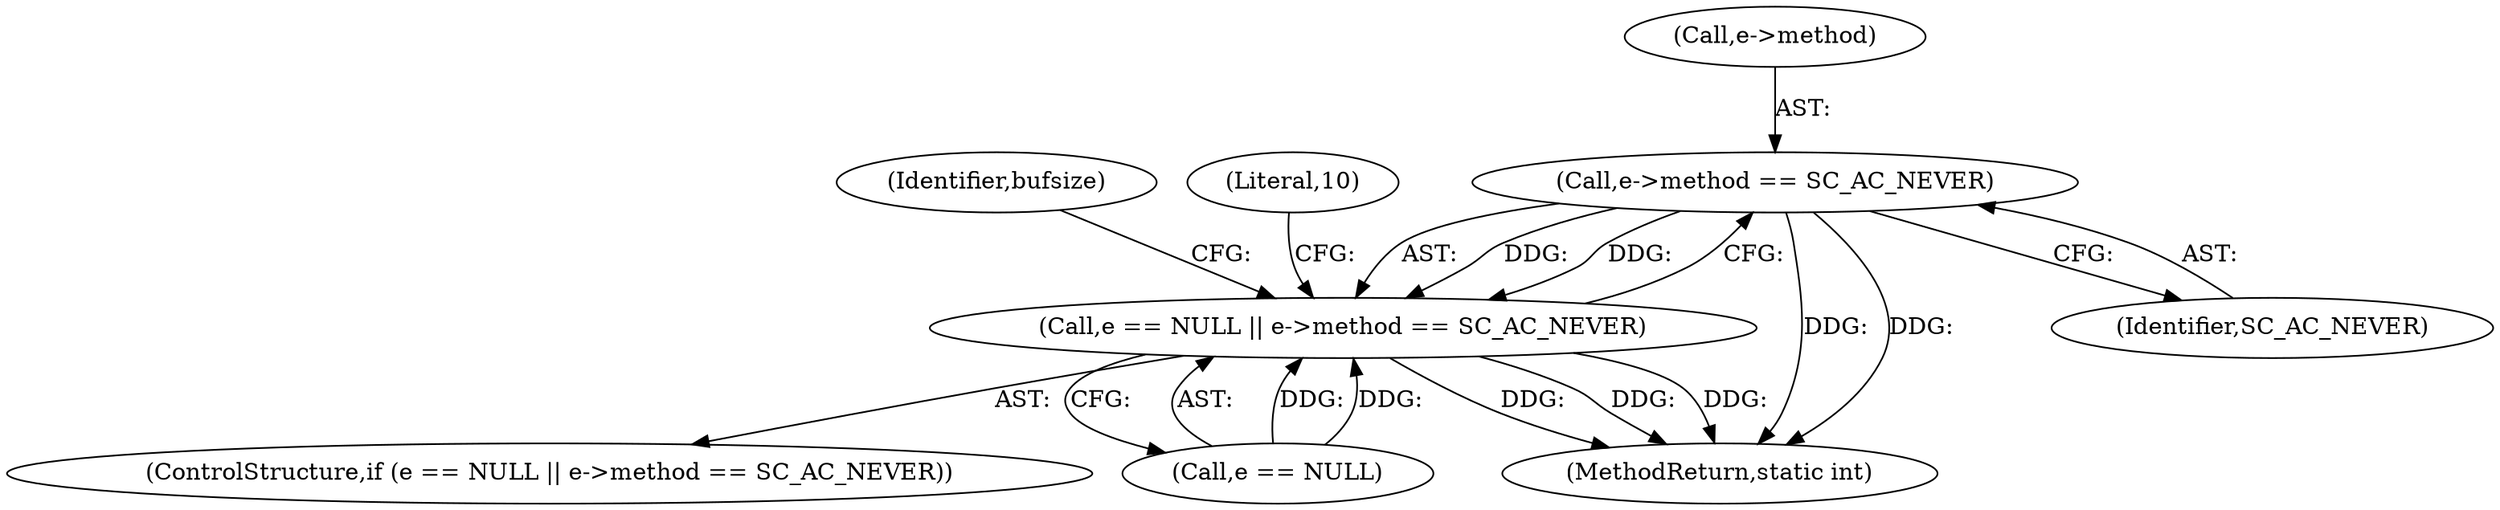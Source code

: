 digraph "0_OpenSC_360e95d45ac4123255a4c796db96337f332160ad#diff-d643a0fa169471dbf2912f4866dc49c5_8@pointer" {
"1000153" [label="(Call,e->method == SC_AC_NEVER)"];
"1000149" [label="(Call,e == NULL || e->method == SC_AC_NEVER)"];
"1000154" [label="(Call,e->method)"];
"1000150" [label="(Call,e == NULL)"];
"1000149" [label="(Call,e == NULL || e->method == SC_AC_NEVER)"];
"1000148" [label="(ControlStructure,if (e == NULL || e->method == SC_AC_NEVER))"];
"1000153" [label="(Call,e->method == SC_AC_NEVER)"];
"1000249" [label="(MethodReturn,static int)"];
"1000161" [label="(Identifier,bufsize)"];
"1000157" [label="(Identifier,SC_AC_NEVER)"];
"1000159" [label="(Literal,10)"];
"1000153" -> "1000149"  [label="AST: "];
"1000153" -> "1000157"  [label="CFG: "];
"1000154" -> "1000153"  [label="AST: "];
"1000157" -> "1000153"  [label="AST: "];
"1000149" -> "1000153"  [label="CFG: "];
"1000153" -> "1000249"  [label="DDG: "];
"1000153" -> "1000249"  [label="DDG: "];
"1000153" -> "1000149"  [label="DDG: "];
"1000153" -> "1000149"  [label="DDG: "];
"1000149" -> "1000148"  [label="AST: "];
"1000149" -> "1000150"  [label="CFG: "];
"1000150" -> "1000149"  [label="AST: "];
"1000159" -> "1000149"  [label="CFG: "];
"1000161" -> "1000149"  [label="CFG: "];
"1000149" -> "1000249"  [label="DDG: "];
"1000149" -> "1000249"  [label="DDG: "];
"1000149" -> "1000249"  [label="DDG: "];
"1000150" -> "1000149"  [label="DDG: "];
"1000150" -> "1000149"  [label="DDG: "];
}

